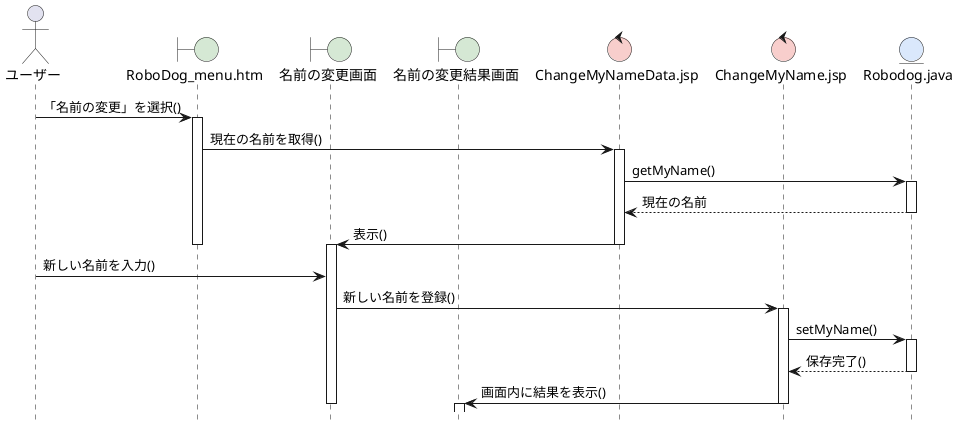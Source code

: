@startuml RoboDogシステム-名前変更シーケンス図
hide footbox
skinparam boundaryBackgroundColor #D5E8D4
skinparam controlBackgroundColor  #F8CECC
skinparam entityBackgroundColor   #DAE8FC

actor ユーザー as A
boundary "RoboDog_menu.htm" as B1
boundary 名前の変更画面 as B2
boundary 名前の変更結果画面 as B3
control "ChangeMyNameData.jsp" as C1
control "ChangeMyName.jsp" as C2
entity "Robodog.java" as E

A -> B1: 「名前の変更」を選択()
activate B1

B1 -> C1: 現在の名前を取得()
activate C1
C1 -> E: getMyName()
activate E
E --> C1: 現在の名前
deactivate E
C1 -> B2: 表示()
deactivate C1
deactivate B1
activate B2

A -> B2: 新しい名前を入力()

B2 -> C2: 新しい名前を登録()
activate C2
C2 -> E: setMyName()
activate E
E --> C2: 保存完了()
deactivate E

C2 -> B3: 画面内に結果を表示()
deactivate C2
deactivate B2
activate B3

@enduml